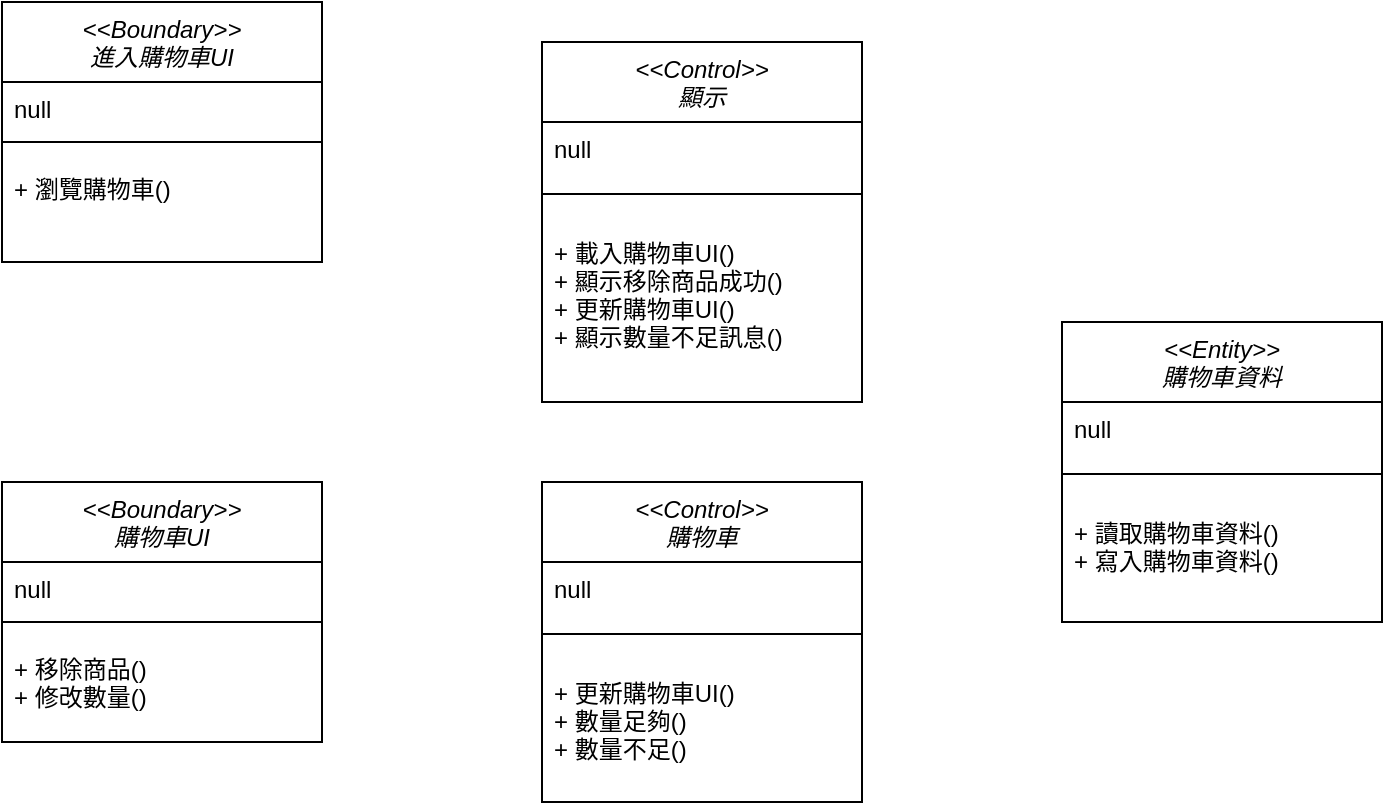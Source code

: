 <mxfile version="21.3.0" type="github">
  <diagram name="第 1 页" id="ylLFoVvkKksz0EKuqTFA">
    <mxGraphModel dx="880" dy="461" grid="1" gridSize="10" guides="1" tooltips="1" connect="1" arrows="1" fold="1" page="1" pageScale="1" pageWidth="827" pageHeight="1169" math="0" shadow="0">
      <root>
        <mxCell id="0" />
        <mxCell id="1" parent="0" />
        <mxCell id="_zEa7ZKaFozA8xLPyvpP-1" value="&lt;&lt;Boundary&gt;&gt;&#xa;進入購物車UI" style="swimlane;fontStyle=2;align=center;verticalAlign=top;childLayout=stackLayout;horizontal=1;startSize=40;horizontalStack=0;resizeParent=1;resizeLast=0;collapsible=1;marginBottom=0;rounded=0;shadow=0;strokeWidth=1;" vertex="1" parent="1">
          <mxGeometry x="80" y="90" width="160" height="130" as="geometry">
            <mxRectangle x="230" y="140" width="160" height="26" as="alternateBounds" />
          </mxGeometry>
        </mxCell>
        <mxCell id="_zEa7ZKaFozA8xLPyvpP-2" value="null" style="text;align=left;verticalAlign=top;spacingLeft=4;spacingRight=4;overflow=hidden;rotatable=0;points=[[0,0.5],[1,0.5]];portConstraint=eastwest;rounded=0;shadow=0;html=0;" vertex="1" parent="_zEa7ZKaFozA8xLPyvpP-1">
          <mxGeometry y="40" width="160" height="20" as="geometry" />
        </mxCell>
        <mxCell id="_zEa7ZKaFozA8xLPyvpP-3" value="" style="line;html=1;strokeWidth=1;align=left;verticalAlign=middle;spacingTop=-1;spacingLeft=3;spacingRight=3;rotatable=0;labelPosition=right;points=[];portConstraint=eastwest;" vertex="1" parent="_zEa7ZKaFozA8xLPyvpP-1">
          <mxGeometry y="60" width="160" height="20" as="geometry" />
        </mxCell>
        <mxCell id="_zEa7ZKaFozA8xLPyvpP-4" value="+ 瀏覽購物車()&#xa;" style="text;align=left;verticalAlign=top;spacingLeft=4;spacingRight=4;overflow=hidden;rotatable=0;points=[[0,0.5],[1,0.5]];portConstraint=eastwest;rounded=0;shadow=0;html=0;" vertex="1" parent="_zEa7ZKaFozA8xLPyvpP-1">
          <mxGeometry y="80" width="160" height="38" as="geometry" />
        </mxCell>
        <mxCell id="_zEa7ZKaFozA8xLPyvpP-5" value="&lt;&lt;Boundary&gt;&gt;&#xa;購物車UI" style="swimlane;fontStyle=2;align=center;verticalAlign=top;childLayout=stackLayout;horizontal=1;startSize=40;horizontalStack=0;resizeParent=1;resizeLast=0;collapsible=1;marginBottom=0;rounded=0;shadow=0;strokeWidth=1;" vertex="1" parent="1">
          <mxGeometry x="80" y="330" width="160" height="130" as="geometry">
            <mxRectangle x="230" y="140" width="160" height="26" as="alternateBounds" />
          </mxGeometry>
        </mxCell>
        <mxCell id="_zEa7ZKaFozA8xLPyvpP-6" value="null" style="text;align=left;verticalAlign=top;spacingLeft=4;spacingRight=4;overflow=hidden;rotatable=0;points=[[0,0.5],[1,0.5]];portConstraint=eastwest;rounded=0;shadow=0;html=0;" vertex="1" parent="_zEa7ZKaFozA8xLPyvpP-5">
          <mxGeometry y="40" width="160" height="20" as="geometry" />
        </mxCell>
        <mxCell id="_zEa7ZKaFozA8xLPyvpP-7" value="" style="line;html=1;strokeWidth=1;align=left;verticalAlign=middle;spacingTop=-1;spacingLeft=3;spacingRight=3;rotatable=0;labelPosition=right;points=[];portConstraint=eastwest;" vertex="1" parent="_zEa7ZKaFozA8xLPyvpP-5">
          <mxGeometry y="60" width="160" height="20" as="geometry" />
        </mxCell>
        <mxCell id="_zEa7ZKaFozA8xLPyvpP-8" value="+ 移除商品()&#xa;+ 修改數量()&#xa;" style="text;align=left;verticalAlign=top;spacingLeft=4;spacingRight=4;overflow=hidden;rotatable=0;points=[[0,0.5],[1,0.5]];portConstraint=eastwest;rounded=0;shadow=0;html=0;" vertex="1" parent="_zEa7ZKaFozA8xLPyvpP-5">
          <mxGeometry y="80" width="160" height="38" as="geometry" />
        </mxCell>
        <mxCell id="_zEa7ZKaFozA8xLPyvpP-9" value="&lt;&lt;Control&gt;&gt;&#xa;顯示" style="swimlane;fontStyle=2;align=center;verticalAlign=top;childLayout=stackLayout;horizontal=1;startSize=40;horizontalStack=0;resizeParent=1;resizeLast=0;collapsible=1;marginBottom=0;rounded=0;shadow=0;strokeWidth=1;" vertex="1" parent="1">
          <mxGeometry x="350" y="110" width="160" height="180" as="geometry">
            <mxRectangle x="230" y="140" width="160" height="26" as="alternateBounds" />
          </mxGeometry>
        </mxCell>
        <mxCell id="_zEa7ZKaFozA8xLPyvpP-10" value="null" style="text;align=left;verticalAlign=top;spacingLeft=4;spacingRight=4;overflow=hidden;rotatable=0;points=[[0,0.5],[1,0.5]];portConstraint=eastwest;rounded=0;shadow=0;html=0;" vertex="1" parent="_zEa7ZKaFozA8xLPyvpP-9">
          <mxGeometry y="40" width="160" height="20" as="geometry" />
        </mxCell>
        <mxCell id="_zEa7ZKaFozA8xLPyvpP-11" value="" style="line;html=1;strokeWidth=1;align=left;verticalAlign=middle;spacingTop=-1;spacingLeft=3;spacingRight=3;rotatable=0;labelPosition=right;points=[];portConstraint=eastwest;" vertex="1" parent="_zEa7ZKaFozA8xLPyvpP-9">
          <mxGeometry y="60" width="160" height="32" as="geometry" />
        </mxCell>
        <mxCell id="_zEa7ZKaFozA8xLPyvpP-12" value="+ 載入購物車UI()&#xa;+ 顯示移除商品成功()&#xa;+ 更新購物車UI()&#xa;+ 顯示數量不足訊息()" style="text;align=left;verticalAlign=top;spacingLeft=4;spacingRight=4;overflow=hidden;rotatable=0;points=[[0,0.5],[1,0.5]];portConstraint=eastwest;rounded=0;shadow=0;html=0;" vertex="1" parent="_zEa7ZKaFozA8xLPyvpP-9">
          <mxGeometry y="92" width="160" height="68" as="geometry" />
        </mxCell>
        <mxCell id="_zEa7ZKaFozA8xLPyvpP-13" value="&lt;&lt;Control&gt;&gt;&#xa;購物車" style="swimlane;fontStyle=2;align=center;verticalAlign=top;childLayout=stackLayout;horizontal=1;startSize=40;horizontalStack=0;resizeParent=1;resizeLast=0;collapsible=1;marginBottom=0;rounded=0;shadow=0;strokeWidth=1;" vertex="1" parent="1">
          <mxGeometry x="350" y="330" width="160" height="160" as="geometry">
            <mxRectangle x="230" y="140" width="160" height="26" as="alternateBounds" />
          </mxGeometry>
        </mxCell>
        <mxCell id="_zEa7ZKaFozA8xLPyvpP-14" value="null" style="text;align=left;verticalAlign=top;spacingLeft=4;spacingRight=4;overflow=hidden;rotatable=0;points=[[0,0.5],[1,0.5]];portConstraint=eastwest;rounded=0;shadow=0;html=0;" vertex="1" parent="_zEa7ZKaFozA8xLPyvpP-13">
          <mxGeometry y="40" width="160" height="20" as="geometry" />
        </mxCell>
        <mxCell id="_zEa7ZKaFozA8xLPyvpP-15" value="" style="line;html=1;strokeWidth=1;align=left;verticalAlign=middle;spacingTop=-1;spacingLeft=3;spacingRight=3;rotatable=0;labelPosition=right;points=[];portConstraint=eastwest;" vertex="1" parent="_zEa7ZKaFozA8xLPyvpP-13">
          <mxGeometry y="60" width="160" height="32" as="geometry" />
        </mxCell>
        <mxCell id="_zEa7ZKaFozA8xLPyvpP-16" value="+ 更新購物車UI()&#xa;+ 數量足夠()&#xa;+ 數量不足()" style="text;align=left;verticalAlign=top;spacingLeft=4;spacingRight=4;overflow=hidden;rotatable=0;points=[[0,0.5],[1,0.5]];portConstraint=eastwest;rounded=0;shadow=0;html=0;" vertex="1" parent="_zEa7ZKaFozA8xLPyvpP-13">
          <mxGeometry y="92" width="160" height="68" as="geometry" />
        </mxCell>
        <mxCell id="_zEa7ZKaFozA8xLPyvpP-17" value="&lt;&lt;Entity&gt;&gt;&#xa;購物車資料" style="swimlane;fontStyle=2;align=center;verticalAlign=top;childLayout=stackLayout;horizontal=1;startSize=40;horizontalStack=0;resizeParent=1;resizeLast=0;collapsible=1;marginBottom=0;rounded=0;shadow=0;strokeWidth=1;" vertex="1" parent="1">
          <mxGeometry x="610" y="250" width="160" height="150" as="geometry">
            <mxRectangle x="230" y="140" width="160" height="26" as="alternateBounds" />
          </mxGeometry>
        </mxCell>
        <mxCell id="_zEa7ZKaFozA8xLPyvpP-18" value="null" style="text;align=left;verticalAlign=top;spacingLeft=4;spacingRight=4;overflow=hidden;rotatable=0;points=[[0,0.5],[1,0.5]];portConstraint=eastwest;rounded=0;shadow=0;html=0;" vertex="1" parent="_zEa7ZKaFozA8xLPyvpP-17">
          <mxGeometry y="40" width="160" height="20" as="geometry" />
        </mxCell>
        <mxCell id="_zEa7ZKaFozA8xLPyvpP-19" value="" style="line;html=1;strokeWidth=1;align=left;verticalAlign=middle;spacingTop=-1;spacingLeft=3;spacingRight=3;rotatable=0;labelPosition=right;points=[];portConstraint=eastwest;" vertex="1" parent="_zEa7ZKaFozA8xLPyvpP-17">
          <mxGeometry y="60" width="160" height="32" as="geometry" />
        </mxCell>
        <mxCell id="_zEa7ZKaFozA8xLPyvpP-20" value="+ 讀取購物車資料()&#xa;+ 寫入購物車資料()" style="text;align=left;verticalAlign=top;spacingLeft=4;spacingRight=4;overflow=hidden;rotatable=0;points=[[0,0.5],[1,0.5]];portConstraint=eastwest;rounded=0;shadow=0;html=0;" vertex="1" parent="_zEa7ZKaFozA8xLPyvpP-17">
          <mxGeometry y="92" width="160" height="58" as="geometry" />
        </mxCell>
      </root>
    </mxGraphModel>
  </diagram>
</mxfile>
